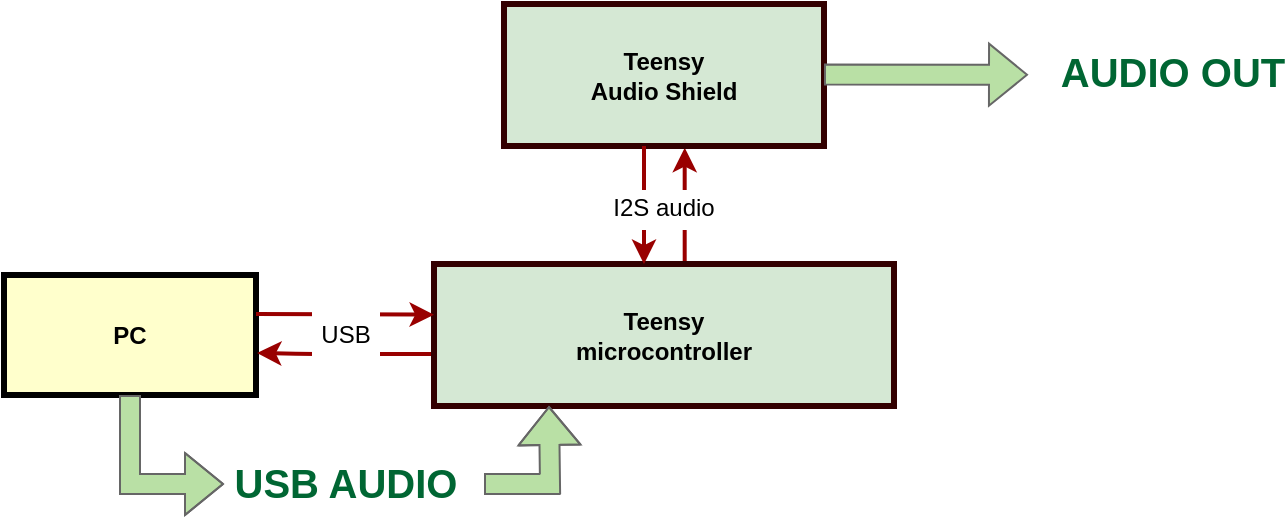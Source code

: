 <mxfile version="20.4.2" type="device"><diagram name="Page-1" id="c7558073-3199-34d8-9f00-42111426c3f3"><mxGraphModel dx="867" dy="650" grid="1" gridSize="10" guides="1" tooltips="1" connect="1" arrows="1" fold="1" page="1" pageScale="1" pageWidth="826" pageHeight="1169" background="none" math="0" shadow="0"><root><mxCell id="0"/><mxCell id="1" parent="0"/><mxCell id="3" value="PC" style="whiteSpace=wrap;align=center;verticalAlign=middle;fontStyle=1;strokeWidth=3;fillColor=#FFFFCC" parent="1" vertex="1"><mxGeometry x="170" y="255.5" width="126" height="60" as="geometry"/></mxCell><mxCell id="55" value="" style="edgeStyle=elbowEdgeStyle;elbow=horizontal;strokeColor=#990000;strokeWidth=2;exitX=0.545;exitY=0.002;exitDx=0;exitDy=0;exitPerimeter=0;entryX=0.565;entryY=1.012;entryDx=0;entryDy=0;entryPerimeter=0;" parent="1" source="LGiKxwKSYLCJIGK0Fo9F-98" target="LGiKxwKSYLCJIGK0Fo9F-104" edge="1"><mxGeometry width="100" height="100" relative="1" as="geometry"><mxPoint x="510.0" y="239.071" as="sourcePoint"/><mxPoint x="510.36" y="170" as="targetPoint"/><Array as="points"><mxPoint x="510.36" y="214"/></Array></mxGeometry></mxCell><mxCell id="56" value="" style="edgeStyle=elbowEdgeStyle;elbow=horizontal;strokeColor=#990000;strokeWidth=2;entryX=1.004;entryY=0.65;entryDx=0;entryDy=0;entryPerimeter=0;" parent="1" target="3" edge="1"><mxGeometry width="100" height="100" relative="1" as="geometry"><mxPoint x="385" y="295" as="sourcePoint"/><mxPoint x="300" y="295" as="targetPoint"/><Array as="points"><mxPoint x="325.81" y="269"/></Array></mxGeometry></mxCell><mxCell id="LGiKxwKSYLCJIGK0Fo9F-104" value="Teensy&#10;Audio Shield" style="whiteSpace=wrap;align=center;verticalAlign=middle;fontStyle=1;strokeWidth=3;fillColor=#d5e8d4;strokeColor=#330000;" vertex="1" parent="1"><mxGeometry x="420" y="120" width="160" height="71" as="geometry"/></mxCell><mxCell id="LGiKxwKSYLCJIGK0Fo9F-98" value="Teensy&#10;microcontroller" style="whiteSpace=wrap;align=center;verticalAlign=middle;fontStyle=1;strokeWidth=3;fillColor=#d5e8d4;strokeColor=#330000;" vertex="1" parent="1"><mxGeometry x="385" y="250" width="230" height="71" as="geometry"/></mxCell><mxCell id="LGiKxwKSYLCJIGK0Fo9F-111" value="" style="edgeStyle=elbowEdgeStyle;elbow=horizontal;strokeColor=#990000;strokeWidth=2" edge="1" parent="1"><mxGeometry width="100" height="100" relative="1" as="geometry"><mxPoint x="490" y="191" as="sourcePoint"/><mxPoint x="490" y="250" as="targetPoint"/><Array as="points"><mxPoint x="490" y="225"/></Array></mxGeometry></mxCell><mxCell id="LGiKxwKSYLCJIGK0Fo9F-112" value="" style="edgeStyle=elbowEdgeStyle;elbow=horizontal;strokeColor=#990000;strokeWidth=2;exitX=0.545;exitY=0.002;exitDx=0;exitDy=0;exitPerimeter=0;entryX=0;entryY=0.427;entryDx=0;entryDy=0;entryPerimeter=0;" edge="1" parent="1"><mxGeometry width="100" height="100" relative="1" as="geometry"><mxPoint x="296.0" y="275.002" as="sourcePoint"/><mxPoint x="385.0" y="275.317" as="targetPoint"/><Array as="points"><mxPoint x="296.01" y="238.86"/></Array></mxGeometry></mxCell><mxCell id="LGiKxwKSYLCJIGK0Fo9F-108" value="I2S audio" style="text;spacingTop=-5;align=center;fillColor=default;" vertex="1" parent="1"><mxGeometry x="460" y="213" width="80" height="20" as="geometry"/></mxCell><mxCell id="LGiKxwKSYLCJIGK0Fo9F-116" value="" style="shape=flexArrow;endArrow=classic;html=1;rounded=0;strokeColor=#666666;fillColor=#B9E0A5;" edge="1" parent="1"><mxGeometry width="50" height="50" relative="1" as="geometry"><mxPoint x="580" y="155.22" as="sourcePoint"/><mxPoint x="682" y="155.39" as="targetPoint"/></mxGeometry></mxCell><mxCell id="LGiKxwKSYLCJIGK0Fo9F-117" value="USB AUDIO" style="text;spacingTop=-5;align=center;fontSize=20;fontStyle=1;fontColor=#006633;" vertex="1" parent="1"><mxGeometry x="286.5" y="346" width="109" height="29.75" as="geometry"/></mxCell><mxCell id="LGiKxwKSYLCJIGK0Fo9F-118" value="AUDIO OUT" style="text;spacingTop=-5;align=center;fontSize=20;fontStyle=1;fontColor=#006633;" vertex="1" parent="1"><mxGeometry x="700" y="140.62" width="109" height="29.75" as="geometry"/></mxCell><mxCell id="LGiKxwKSYLCJIGK0Fo9F-120" value="&#10;USB" style="text;spacingTop=-5;align=center;fillColor=default;" vertex="1" parent="1"><mxGeometry x="324" y="262.5" width="34" height="50" as="geometry"/></mxCell><mxCell id="LGiKxwKSYLCJIGK0Fo9F-122" value="" style="shape=flexArrow;endArrow=classic;html=1;rounded=0;strokeColor=#666666;fillColor=#B9E0A5;exitX=0.5;exitY=1;exitDx=0;exitDy=0;" edge="1" parent="1" source="3"><mxGeometry width="50" height="50" relative="1" as="geometry"><mxPoint x="182" y="213.0" as="sourcePoint"/><mxPoint x="280" y="360" as="targetPoint"/><Array as="points"><mxPoint x="233" y="360"/></Array></mxGeometry></mxCell><mxCell id="LGiKxwKSYLCJIGK0Fo9F-123" value="" style="shape=flexArrow;endArrow=classic;html=1;rounded=0;strokeColor=#666666;fillColor=#B9E0A5;entryX=0.25;entryY=1;entryDx=0;entryDy=0;" edge="1" parent="1" target="LGiKxwKSYLCJIGK0Fo9F-98"><mxGeometry width="50" height="50" relative="1" as="geometry"><mxPoint x="410" y="360" as="sourcePoint"/><mxPoint x="523.5" y="369.75" as="targetPoint"/><Array as="points"><mxPoint x="443" y="360"/></Array></mxGeometry></mxCell></root></mxGraphModel></diagram></mxfile>